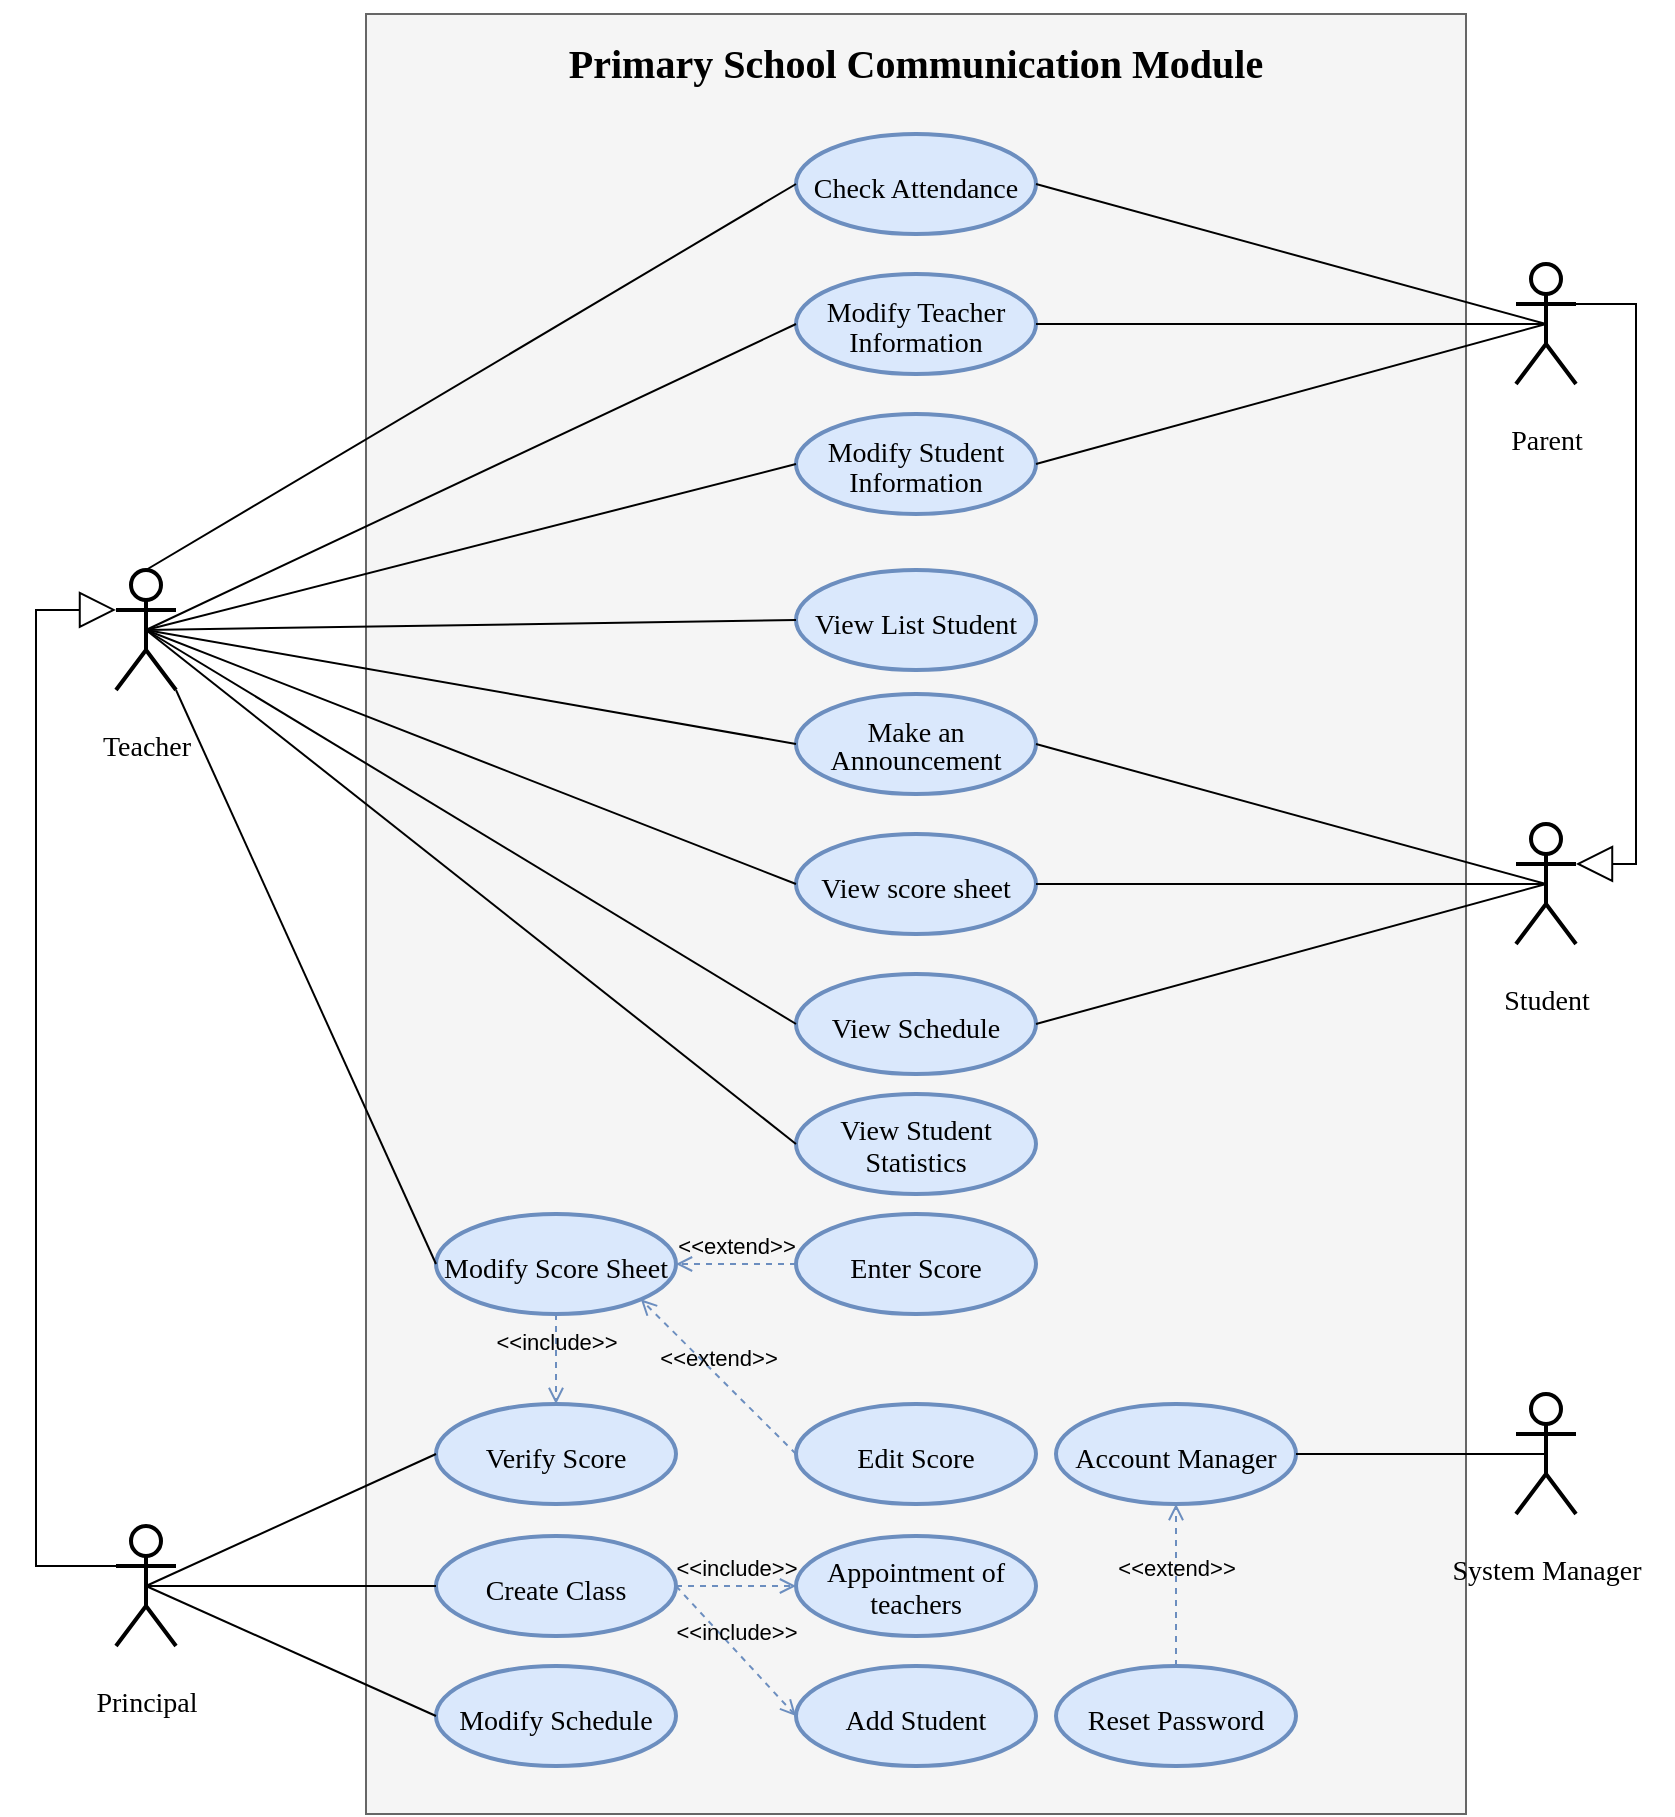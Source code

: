 <mxfile version="21.1.7" type="device">
  <diagram name="Page-1" id="8CCxXFG7EDy1ZWGpXJ0g">
    <mxGraphModel dx="1010" dy="550" grid="1" gridSize="10" guides="1" tooltips="1" connect="1" arrows="1" fold="1" page="1" pageScale="1" pageWidth="850" pageHeight="1100" math="0" shadow="0">
      <root>
        <mxCell id="0" />
        <mxCell id="1" parent="0" />
        <mxCell id="bnvPDE9fhh-Au9ItPn83-170" value="" style="rounded=0;whiteSpace=wrap;html=1;fillColor=#f5f5f5;fontColor=#333333;strokeColor=#666666;" vertex="1" parent="1">
          <mxGeometry x="190" y="60" width="550" height="900" as="geometry" />
        </mxCell>
        <mxCell id="bnvPDE9fhh-Au9ItPn83-1" value="&lt;font style=&quot;font-size: 14px;&quot; face=&quot;Times New Roman&quot;&gt;Check Attendance&lt;/font&gt;" style="ellipse;whiteSpace=wrap;html=1;hachureGap=4;fontFamily=Architects Daughter;fontSource=https%3A%2F%2Ffonts.googleapis.com%2Fcss%3Ffamily%3DArchitects%2BDaughter;fontSize=20;shadow=0;strokeWidth=2;rounded=1;fillColor=#dae8fc;align=center;strokeColor=#6c8ebf;" vertex="1" parent="1">
          <mxGeometry x="405" y="120" width="120" height="50" as="geometry" />
        </mxCell>
        <mxCell id="bnvPDE9fhh-Au9ItPn83-2" value="&lt;font style=&quot;font-size: 14px;&quot; face=&quot;Times New Roman&quot;&gt;View score sheet&lt;/font&gt;" style="ellipse;whiteSpace=wrap;html=1;hachureGap=4;fontFamily=Architects Daughter;fontSource=https%3A%2F%2Ffonts.googleapis.com%2Fcss%3Ffamily%3DArchitects%2BDaughter;fontSize=20;shadow=0;strokeWidth=2;rounded=1;fillColor=#dae8fc;align=center;strokeColor=#6c8ebf;" vertex="1" parent="1">
          <mxGeometry x="405" y="470" width="120" height="50" as="geometry" />
        </mxCell>
        <mxCell id="bnvPDE9fhh-Au9ItPn83-3" value="&lt;p style=&quot;line-height: 60%;&quot;&gt;&lt;font face=&quot;Times New Roman&quot;&gt;&lt;span style=&quot;font-size: 14px;&quot;&gt;Modify Student Information&lt;/span&gt;&lt;/font&gt;&lt;/p&gt;" style="ellipse;whiteSpace=wrap;html=1;hachureGap=4;fontFamily=Architects Daughter;fontSource=https%3A%2F%2Ffonts.googleapis.com%2Fcss%3Ffamily%3DArchitects%2BDaughter;fontSize=20;shadow=0;strokeWidth=2;rounded=1;fillColor=#dae8fc;strokeColor=#6c8ebf;" vertex="1" parent="1">
          <mxGeometry x="405" y="260" width="120" height="50" as="geometry" />
        </mxCell>
        <mxCell id="bnvPDE9fhh-Au9ItPn83-4" value="&lt;p style=&quot;line-height: 60%;&quot;&gt;&lt;font face=&quot;Times New Roman&quot;&gt;&lt;span style=&quot;font-size: 14px;&quot;&gt;Modify Teacher Information&lt;/span&gt;&lt;/font&gt;&lt;/p&gt;" style="ellipse;whiteSpace=wrap;html=1;hachureGap=4;fontFamily=Architects Daughter;fontSource=https%3A%2F%2Ffonts.googleapis.com%2Fcss%3Ffamily%3DArchitects%2BDaughter;fontSize=20;shadow=0;strokeWidth=2;rounded=1;fillColor=#dae8fc;strokeColor=#6c8ebf;" vertex="1" parent="1">
          <mxGeometry x="405" y="190" width="120" height="50" as="geometry" />
        </mxCell>
        <mxCell id="bnvPDE9fhh-Au9ItPn83-5" value="&lt;font style=&quot;font-size: 14px;&quot; face=&quot;Times New Roman&quot;&gt;Modify Score Sheet&lt;/font&gt;" style="ellipse;whiteSpace=wrap;html=1;hachureGap=4;fontFamily=Architects Daughter;fontSource=https%3A%2F%2Ffonts.googleapis.com%2Fcss%3Ffamily%3DArchitects%2BDaughter;fontSize=20;shadow=0;strokeWidth=2;rounded=1;fillColor=#dae8fc;align=center;strokeColor=#6c8ebf;" vertex="1" parent="1">
          <mxGeometry x="225" y="660" width="120" height="50" as="geometry" />
        </mxCell>
        <mxCell id="bnvPDE9fhh-Au9ItPn83-6" value="&lt;font face=&quot;Times New Roman&quot;&gt;&lt;span style=&quot;font-size: 14px;&quot;&gt;Enter Score&lt;/span&gt;&lt;/font&gt;" style="ellipse;whiteSpace=wrap;html=1;hachureGap=4;fontFamily=Architects Daughter;fontSource=https%3A%2F%2Ffonts.googleapis.com%2Fcss%3Ffamily%3DArchitects%2BDaughter;fontSize=20;shadow=0;strokeWidth=2;rounded=1;fillColor=#dae8fc;align=center;strokeColor=#6c8ebf;" vertex="1" parent="1">
          <mxGeometry x="405" y="660" width="120" height="50" as="geometry" />
        </mxCell>
        <mxCell id="bnvPDE9fhh-Au9ItPn83-7" value="&lt;font face=&quot;Times New Roman&quot;&gt;&lt;span style=&quot;font-size: 14px;&quot;&gt;Edit Score&lt;/span&gt;&lt;/font&gt;" style="ellipse;whiteSpace=wrap;html=1;hachureGap=4;fontFamily=Architects Daughter;fontSource=https%3A%2F%2Ffonts.googleapis.com%2Fcss%3Ffamily%3DArchitects%2BDaughter;fontSize=20;shadow=0;strokeWidth=2;rounded=1;fillColor=#dae8fc;align=center;strokeColor=#6c8ebf;" vertex="1" parent="1">
          <mxGeometry x="405" y="755" width="120" height="50" as="geometry" />
        </mxCell>
        <mxCell id="bnvPDE9fhh-Au9ItPn83-8" value="&lt;p style=&quot;line-height: 60%;&quot;&gt;&lt;font face=&quot;Times New Roman&quot; style=&quot;font-size: 14px;&quot;&gt;Make an A&lt;font style=&quot;border-color: var(--border-color); font-size: 14px;&quot;&gt;nnouncement&lt;/font&gt;&lt;/font&gt;&lt;/p&gt;" style="ellipse;whiteSpace=wrap;html=1;hachureGap=4;fontFamily=Architects Daughter;fontSource=https%3A%2F%2Ffonts.googleapis.com%2Fcss%3Ffamily%3DArchitects%2BDaughter;fontSize=20;shadow=0;strokeWidth=2;rounded=1;fillColor=#dae8fc;strokeColor=#6c8ebf;" vertex="1" parent="1">
          <mxGeometry x="405" y="400" width="120" height="50" as="geometry" />
        </mxCell>
        <mxCell id="bnvPDE9fhh-Au9ItPn83-9" value="&lt;font face=&quot;Times New Roman&quot;&gt;&lt;span style=&quot;font-size: 14px;&quot;&gt;View List Student&lt;/span&gt;&lt;/font&gt;" style="ellipse;whiteSpace=wrap;html=1;hachureGap=4;fontFamily=Architects Daughter;fontSource=https%3A%2F%2Ffonts.googleapis.com%2Fcss%3Ffamily%3DArchitects%2BDaughter;fontSize=20;shadow=0;strokeWidth=2;rounded=1;fillColor=#dae8fc;strokeColor=#6c8ebf;" vertex="1" parent="1">
          <mxGeometry x="405" y="338" width="120" height="50" as="geometry" />
        </mxCell>
        <mxCell id="bnvPDE9fhh-Au9ItPn83-10" value="&lt;font face=&quot;Times New Roman&quot;&gt;&lt;span style=&quot;font-size: 14px;&quot;&gt;Verify Score&lt;/span&gt;&lt;/font&gt;" style="ellipse;whiteSpace=wrap;html=1;hachureGap=4;fontFamily=Architects Daughter;fontSource=https%3A%2F%2Ffonts.googleapis.com%2Fcss%3Ffamily%3DArchitects%2BDaughter;fontSize=20;shadow=0;strokeWidth=2;rounded=1;fillColor=#dae8fc;strokeColor=#6c8ebf;" vertex="1" parent="1">
          <mxGeometry x="225" y="755" width="120" height="50" as="geometry" />
        </mxCell>
        <mxCell id="bnvPDE9fhh-Au9ItPn83-11" value="&lt;font face=&quot;Times New Roman&quot;&gt;&lt;span style=&quot;font-size: 14px;&quot;&gt;Create Class&lt;/span&gt;&lt;/font&gt;" style="ellipse;whiteSpace=wrap;html=1;hachureGap=4;fontFamily=Architects Daughter;fontSource=https%3A%2F%2Ffonts.googleapis.com%2Fcss%3Ffamily%3DArchitects%2BDaughter;fontSize=20;shadow=0;strokeWidth=2;rounded=1;fillColor=#dae8fc;strokeColor=#6c8ebf;" vertex="1" parent="1">
          <mxGeometry x="225" y="821" width="120" height="50" as="geometry" />
        </mxCell>
        <mxCell id="bnvPDE9fhh-Au9ItPn83-12" value="&lt;font style=&quot;font-size: 14px;&quot; face=&quot;Times New Roman&quot;&gt;Modify Schedule&lt;/font&gt;" style="ellipse;whiteSpace=wrap;html=1;hachureGap=4;fontFamily=Architects Daughter;fontSource=https%3A%2F%2Ffonts.googleapis.com%2Fcss%3Ffamily%3DArchitects%2BDaughter;fontSize=20;shadow=0;strokeWidth=2;rounded=1;fillColor=#dae8fc;align=center;strokeColor=#6c8ebf;" vertex="1" parent="1">
          <mxGeometry x="225" y="886" width="120" height="50" as="geometry" />
        </mxCell>
        <mxCell id="bnvPDE9fhh-Au9ItPn83-14" value="&lt;p style=&quot;line-height: 70%;&quot;&gt;&lt;font face=&quot;Times New Roman&quot; style=&quot;font-size: 14px;&quot;&gt;Appointment of teachers&lt;/font&gt;&lt;/p&gt;" style="ellipse;whiteSpace=wrap;html=1;hachureGap=4;fontFamily=Architects Daughter;fontSource=https%3A%2F%2Ffonts.googleapis.com%2Fcss%3Ffamily%3DArchitects%2BDaughter;fontSize=20;shadow=0;strokeWidth=2;rounded=1;fillColor=#dae8fc;strokeColor=#6c8ebf;" vertex="1" parent="1">
          <mxGeometry x="405" y="821" width="120" height="50" as="geometry" />
        </mxCell>
        <mxCell id="bnvPDE9fhh-Au9ItPn83-15" value="&lt;font face=&quot;Times New Roman&quot;&gt;&lt;span style=&quot;font-size: 14px;&quot;&gt;Add Student&lt;/span&gt;&lt;/font&gt;" style="ellipse;whiteSpace=wrap;html=1;hachureGap=4;fontFamily=Architects Daughter;fontSource=https%3A%2F%2Ffonts.googleapis.com%2Fcss%3Ffamily%3DArchitects%2BDaughter;fontSize=20;shadow=0;strokeWidth=2;rounded=1;fillColor=#dae8fc;strokeColor=#6c8ebf;" vertex="1" parent="1">
          <mxGeometry x="405" y="886" width="120" height="50" as="geometry" />
        </mxCell>
        <mxCell id="bnvPDE9fhh-Au9ItPn83-16" value="&lt;font face=&quot;Times New Roman&quot;&gt;&lt;span style=&quot;font-size: 14px;&quot;&gt;Account Manager&lt;/span&gt;&lt;/font&gt;" style="ellipse;whiteSpace=wrap;html=1;hachureGap=4;fontFamily=Architects Daughter;fontSource=https%3A%2F%2Ffonts.googleapis.com%2Fcss%3Ffamily%3DArchitects%2BDaughter;fontSize=20;shadow=0;strokeWidth=2;rounded=1;fillColor=#dae8fc;strokeColor=#6c8ebf;" vertex="1" parent="1">
          <mxGeometry x="535" y="755" width="120" height="50" as="geometry" />
        </mxCell>
        <mxCell id="bnvPDE9fhh-Au9ItPn83-17" value="&lt;font face=&quot;Times New Roman&quot;&gt;&lt;span style=&quot;font-size: 14px;&quot;&gt;Reset Password&lt;/span&gt;&lt;/font&gt;" style="ellipse;whiteSpace=wrap;html=1;hachureGap=4;fontFamily=Architects Daughter;fontSource=https%3A%2F%2Ffonts.googleapis.com%2Fcss%3Ffamily%3DArchitects%2BDaughter;fontSize=20;shadow=0;strokeWidth=2;rounded=1;fillColor=#dae8fc;strokeColor=#6c8ebf;" vertex="1" parent="1">
          <mxGeometry x="535" y="886" width="120" height="50" as="geometry" />
        </mxCell>
        <mxCell id="bnvPDE9fhh-Au9ItPn83-18" value="&lt;p style=&quot;line-height: 0%;&quot;&gt;&lt;font style=&quot;font-size: 14px;&quot; face=&quot;Times New Roman&quot;&gt;Teacher&lt;/font&gt;&lt;/p&gt;" style="shape=umlActor;verticalLabelPosition=bottom;verticalAlign=top;html=1;outlineConnect=0;hachureGap=4;fontFamily=Architects Daughter;fontSource=https%3A%2F%2Ffonts.googleapis.com%2Fcss%3Ffamily%3DArchitects%2BDaughter;fontSize=20;strokeWidth=2;rounded=1;" vertex="1" parent="1">
          <mxGeometry x="65" y="338" width="30" height="60" as="geometry" />
        </mxCell>
        <mxCell id="bnvPDE9fhh-Au9ItPn83-19" value="&lt;p style=&quot;line-height: 0%;&quot;&gt;&lt;font style=&quot;font-size: 14px;&quot; face=&quot;Times New Roman&quot;&gt;Principal&lt;/font&gt;&lt;br&gt;&lt;/p&gt;" style="shape=umlActor;verticalLabelPosition=bottom;verticalAlign=top;html=1;outlineConnect=0;hachureGap=4;fontFamily=Architects Daughter;fontSource=https%3A%2F%2Ffonts.googleapis.com%2Fcss%3Ffamily%3DArchitects%2BDaughter;fontSize=20;strokeWidth=2;rounded=1;gradientColor=none;perimeterSpacing=0;" vertex="1" parent="1">
          <mxGeometry x="65" y="816" width="30" height="60" as="geometry" />
        </mxCell>
        <mxCell id="bnvPDE9fhh-Au9ItPn83-20" value="&lt;p style=&quot;line-height: 0%;&quot;&gt;&lt;font style=&quot;font-size: 14px;&quot; face=&quot;Times New Roman&quot;&gt;Parent&lt;/font&gt;&lt;/p&gt;" style="shape=umlActor;verticalLabelPosition=bottom;verticalAlign=top;html=1;outlineConnect=0;hachureGap=4;fontFamily=Architects Daughter;fontSource=https%3A%2F%2Ffonts.googleapis.com%2Fcss%3Ffamily%3DArchitects%2BDaughter;fontSize=20;strokeWidth=2;rounded=1;" vertex="1" parent="1">
          <mxGeometry x="765" y="185" width="30" height="60" as="geometry" />
        </mxCell>
        <mxCell id="bnvPDE9fhh-Au9ItPn83-21" value="&lt;p style=&quot;line-height: 0%;&quot;&gt;&lt;font style=&quot;font-size: 14px;&quot; face=&quot;Times New Roman&quot;&gt;Student&lt;/font&gt;&lt;/p&gt;" style="shape=umlActor;verticalLabelPosition=bottom;verticalAlign=top;html=1;outlineConnect=0;hachureGap=4;fontFamily=Architects Daughter;fontSource=https%3A%2F%2Ffonts.googleapis.com%2Fcss%3Ffamily%3DArchitects%2BDaughter;fontSize=20;strokeWidth=2;rounded=1;" vertex="1" parent="1">
          <mxGeometry x="765" y="465" width="30" height="60" as="geometry" />
        </mxCell>
        <mxCell id="bnvPDE9fhh-Au9ItPn83-43" value="&amp;lt;&amp;lt;extend&amp;gt;&amp;gt;" style="html=1;verticalAlign=bottom;labelBackgroundColor=none;endArrow=open;endFill=0;dashed=1;rounded=0;entryX=1;entryY=0.5;entryDx=0;entryDy=0;exitX=0;exitY=0.5;exitDx=0;exitDy=0;fillColor=#dae8fc;strokeColor=#6c8ebf;" edge="1" parent="1" source="bnvPDE9fhh-Au9ItPn83-6" target="bnvPDE9fhh-Au9ItPn83-5">
          <mxGeometry width="160" relative="1" as="geometry">
            <mxPoint x="205" y="710" as="sourcePoint" />
            <mxPoint x="365" y="710" as="targetPoint" />
          </mxGeometry>
        </mxCell>
        <mxCell id="bnvPDE9fhh-Au9ItPn83-44" value="&amp;lt;&amp;lt;extend&amp;gt;&amp;gt;" style="html=1;verticalAlign=bottom;labelBackgroundColor=none;endArrow=open;endFill=0;dashed=1;rounded=0;exitX=0;exitY=0.5;exitDx=0;exitDy=0;entryX=1;entryY=1;entryDx=0;entryDy=0;fillColor=#dae8fc;strokeColor=#6c8ebf;" edge="1" parent="1" source="bnvPDE9fhh-Au9ItPn83-7" target="bnvPDE9fhh-Au9ItPn83-5">
          <mxGeometry width="160" relative="1" as="geometry">
            <mxPoint x="205" y="710" as="sourcePoint" />
            <mxPoint x="365" y="710" as="targetPoint" />
          </mxGeometry>
        </mxCell>
        <mxCell id="bnvPDE9fhh-Au9ItPn83-45" value="&amp;lt;&amp;lt;include&amp;gt;&amp;gt;" style="html=1;verticalAlign=bottom;labelBackgroundColor=none;endArrow=open;endFill=0;dashed=1;rounded=0;exitX=0.5;exitY=1;exitDx=0;exitDy=0;entryX=0.5;entryY=0;entryDx=0;entryDy=0;fillColor=#dae8fc;strokeColor=#6c8ebf;" edge="1" parent="1" source="bnvPDE9fhh-Au9ItPn83-5" target="bnvPDE9fhh-Au9ItPn83-10">
          <mxGeometry width="160" relative="1" as="geometry">
            <mxPoint x="315" y="740" as="sourcePoint" />
            <mxPoint x="475" y="740" as="targetPoint" />
          </mxGeometry>
        </mxCell>
        <mxCell id="bnvPDE9fhh-Au9ItPn83-48" value="" style="endArrow=none;html=1;rounded=0;exitX=0.5;exitY=0;exitDx=0;exitDy=0;exitPerimeter=0;entryX=0;entryY=0.5;entryDx=0;entryDy=0;" edge="1" parent="1" source="bnvPDE9fhh-Au9ItPn83-18" target="bnvPDE9fhh-Au9ItPn83-1">
          <mxGeometry relative="1" as="geometry">
            <mxPoint x="305" y="290" as="sourcePoint" />
            <mxPoint x="465" y="290" as="targetPoint" />
          </mxGeometry>
        </mxCell>
        <mxCell id="bnvPDE9fhh-Au9ItPn83-55" value="" style="endArrow=block;endSize=16;endFill=0;html=1;rounded=0;entryX=0;entryY=0.333;entryDx=0;entryDy=0;entryPerimeter=0;exitX=0;exitY=0.333;exitDx=0;exitDy=0;exitPerimeter=0;edgeStyle=orthogonalEdgeStyle;" edge="1" parent="1" source="bnvPDE9fhh-Au9ItPn83-19" target="bnvPDE9fhh-Au9ItPn83-18">
          <mxGeometry width="160" relative="1" as="geometry">
            <mxPoint x="215.0" y="470" as="sourcePoint" />
            <mxPoint x="375.0" y="470" as="targetPoint" />
            <Array as="points">
              <mxPoint x="25" y="836" />
              <mxPoint x="25" y="358" />
            </Array>
          </mxGeometry>
        </mxCell>
        <mxCell id="bnvPDE9fhh-Au9ItPn83-56" value="" style="endArrow=none;html=1;rounded=0;entryX=0;entryY=0.5;entryDx=0;entryDy=0;exitX=0.5;exitY=0.5;exitDx=0;exitDy=0;exitPerimeter=0;" edge="1" parent="1" source="bnvPDE9fhh-Au9ItPn83-19" target="bnvPDE9fhh-Au9ItPn83-11">
          <mxGeometry relative="1" as="geometry">
            <mxPoint x="215" y="906" as="sourcePoint" />
            <mxPoint x="375" y="906" as="targetPoint" />
          </mxGeometry>
        </mxCell>
        <mxCell id="bnvPDE9fhh-Au9ItPn83-57" value="&amp;lt;&amp;lt;include&amp;gt;&amp;gt;" style="html=1;verticalAlign=bottom;labelBackgroundColor=none;endArrow=open;endFill=0;dashed=1;rounded=0;entryX=0;entryY=0.5;entryDx=0;entryDy=0;exitX=1;exitY=0.5;exitDx=0;exitDy=0;fillColor=#dae8fc;strokeColor=#6c8ebf;" edge="1" parent="1" source="bnvPDE9fhh-Au9ItPn83-11" target="bnvPDE9fhh-Au9ItPn83-14">
          <mxGeometry width="160" relative="1" as="geometry">
            <mxPoint x="415" y="946" as="sourcePoint" />
            <mxPoint x="575" y="946" as="targetPoint" />
          </mxGeometry>
        </mxCell>
        <mxCell id="bnvPDE9fhh-Au9ItPn83-58" value="&amp;lt;&amp;lt;include&amp;gt;&amp;gt;" style="html=1;verticalAlign=bottom;labelBackgroundColor=none;endArrow=open;endFill=0;dashed=1;rounded=0;exitX=1;exitY=0.5;exitDx=0;exitDy=0;entryX=0;entryY=0.5;entryDx=0;entryDy=0;fillColor=#dae8fc;strokeColor=#6c8ebf;" edge="1" parent="1" source="bnvPDE9fhh-Au9ItPn83-11" target="bnvPDE9fhh-Au9ItPn83-15">
          <mxGeometry width="160" relative="1" as="geometry">
            <mxPoint x="415" y="946" as="sourcePoint" />
            <mxPoint x="575" y="946" as="targetPoint" />
          </mxGeometry>
        </mxCell>
        <mxCell id="bnvPDE9fhh-Au9ItPn83-59" value="" style="endArrow=none;html=1;rounded=0;exitX=0.5;exitY=0.5;exitDx=0;exitDy=0;exitPerimeter=0;entryX=0;entryY=0.5;entryDx=0;entryDy=0;" edge="1" parent="1" source="bnvPDE9fhh-Au9ItPn83-19" target="bnvPDE9fhh-Au9ItPn83-12">
          <mxGeometry relative="1" as="geometry">
            <mxPoint x="285" y="936" as="sourcePoint" />
            <mxPoint x="445" y="936" as="targetPoint" />
          </mxGeometry>
        </mxCell>
        <mxCell id="bnvPDE9fhh-Au9ItPn83-61" value="&lt;p style=&quot;line-height: 0%;&quot;&gt;&lt;font style=&quot;font-size: 14px;&quot; face=&quot;Times New Roman&quot;&gt;System Manager&lt;/font&gt;&lt;/p&gt;" style="shape=umlActor;verticalLabelPosition=bottom;verticalAlign=top;html=1;outlineConnect=0;hachureGap=4;fontFamily=Architects Daughter;fontSource=https%3A%2F%2Ffonts.googleapis.com%2Fcss%3Ffamily%3DArchitects%2BDaughter;fontSize=20;strokeWidth=2;rounded=1;" vertex="1" parent="1">
          <mxGeometry x="765" y="750" width="30" height="60" as="geometry" />
        </mxCell>
        <mxCell id="bnvPDE9fhh-Au9ItPn83-65" value="" style="endArrow=none;html=1;rounded=0;exitX=0.5;exitY=0.5;exitDx=0;exitDy=0;exitPerimeter=0;entryX=0;entryY=0.5;entryDx=0;entryDy=0;" edge="1" parent="1" source="bnvPDE9fhh-Au9ItPn83-19" target="bnvPDE9fhh-Au9ItPn83-10">
          <mxGeometry relative="1" as="geometry">
            <mxPoint x="415" y="840" as="sourcePoint" />
            <mxPoint x="575" y="840" as="targetPoint" />
          </mxGeometry>
        </mxCell>
        <mxCell id="bnvPDE9fhh-Au9ItPn83-75" value="" style="endArrow=none;html=1;rounded=0;exitX=1;exitY=0.5;exitDx=0;exitDy=0;entryX=0.5;entryY=0.5;entryDx=0;entryDy=0;entryPerimeter=0;" edge="1" parent="1" source="bnvPDE9fhh-Au9ItPn83-3" target="bnvPDE9fhh-Au9ItPn83-20">
          <mxGeometry relative="1" as="geometry">
            <mxPoint x="395" y="270" as="sourcePoint" />
            <mxPoint x="775" y="150" as="targetPoint" />
          </mxGeometry>
        </mxCell>
        <mxCell id="bnvPDE9fhh-Au9ItPn83-76" value="" style="endArrow=none;html=1;rounded=0;entryX=0.5;entryY=0.5;entryDx=0;entryDy=0;entryPerimeter=0;exitX=1;exitY=0.5;exitDx=0;exitDy=0;" edge="1" parent="1" source="bnvPDE9fhh-Au9ItPn83-8" target="bnvPDE9fhh-Au9ItPn83-21">
          <mxGeometry relative="1" as="geometry">
            <mxPoint x="485" y="450" as="sourcePoint" />
            <mxPoint x="645" y="450" as="targetPoint" />
          </mxGeometry>
        </mxCell>
        <mxCell id="bnvPDE9fhh-Au9ItPn83-77" value="" style="endArrow=none;html=1;rounded=0;entryX=0.5;entryY=0.5;entryDx=0;entryDy=0;entryPerimeter=0;exitX=1;exitY=0.5;exitDx=0;exitDy=0;" edge="1" parent="1" source="bnvPDE9fhh-Au9ItPn83-2" target="bnvPDE9fhh-Au9ItPn83-21">
          <mxGeometry relative="1" as="geometry">
            <mxPoint x="485" y="450" as="sourcePoint" />
            <mxPoint x="645" y="450" as="targetPoint" />
          </mxGeometry>
        </mxCell>
        <mxCell id="bnvPDE9fhh-Au9ItPn83-80" value="&lt;font style=&quot;font-size: 14px;&quot; face=&quot;Times New Roman&quot;&gt;View Schedule&lt;/font&gt;" style="ellipse;whiteSpace=wrap;html=1;hachureGap=4;fontFamily=Architects Daughter;fontSource=https%3A%2F%2Ffonts.googleapis.com%2Fcss%3Ffamily%3DArchitects%2BDaughter;fontSize=20;shadow=0;strokeWidth=2;rounded=1;fillColor=#dae8fc;align=center;strokeColor=#6c8ebf;" vertex="1" parent="1">
          <mxGeometry x="405" y="540" width="120" height="50" as="geometry" />
        </mxCell>
        <mxCell id="bnvPDE9fhh-Au9ItPn83-82" value="" style="endArrow=none;html=1;rounded=0;entryX=0.5;entryY=0.5;entryDx=0;entryDy=0;entryPerimeter=0;exitX=1;exitY=0.5;exitDx=0;exitDy=0;" edge="1" parent="1" source="bnvPDE9fhh-Au9ItPn83-80" target="bnvPDE9fhh-Au9ItPn83-21">
          <mxGeometry relative="1" as="geometry">
            <mxPoint x="405" y="490" as="sourcePoint" />
            <mxPoint x="565" y="490" as="targetPoint" />
          </mxGeometry>
        </mxCell>
        <mxCell id="bnvPDE9fhh-Au9ItPn83-84" value="" style="endArrow=none;html=1;rounded=0;exitX=1;exitY=0.5;exitDx=0;exitDy=0;entryX=0.5;entryY=0.5;entryDx=0;entryDy=0;entryPerimeter=0;" edge="1" parent="1" source="bnvPDE9fhh-Au9ItPn83-16" target="bnvPDE9fhh-Au9ItPn83-61">
          <mxGeometry relative="1" as="geometry">
            <mxPoint x="605" y="726" as="sourcePoint" />
            <mxPoint x="765" y="726" as="targetPoint" />
          </mxGeometry>
        </mxCell>
        <mxCell id="bnvPDE9fhh-Au9ItPn83-85" value="&amp;lt;&amp;lt;extend&amp;gt;&amp;gt;" style="html=1;verticalAlign=bottom;labelBackgroundColor=none;endArrow=open;endFill=0;dashed=1;rounded=0;exitX=0.5;exitY=0;exitDx=0;exitDy=0;entryX=0.5;entryY=1;entryDx=0;entryDy=0;fillColor=#dae8fc;strokeColor=#6c8ebf;" edge="1" parent="1" source="bnvPDE9fhh-Au9ItPn83-17" target="bnvPDE9fhh-Au9ItPn83-16">
          <mxGeometry width="160" relative="1" as="geometry">
            <mxPoint x="605" y="726" as="sourcePoint" />
            <mxPoint x="765" y="726" as="targetPoint" />
          </mxGeometry>
        </mxCell>
        <mxCell id="bnvPDE9fhh-Au9ItPn83-86" value="" style="endArrow=block;endSize=16;endFill=0;html=1;rounded=0;entryX=1;entryY=0.333;entryDx=0;entryDy=0;entryPerimeter=0;exitX=1;exitY=0.333;exitDx=0;exitDy=0;exitPerimeter=0;edgeStyle=orthogonalEdgeStyle;" edge="1" parent="1" source="bnvPDE9fhh-Au9ItPn83-20" target="bnvPDE9fhh-Au9ItPn83-21">
          <mxGeometry width="160" relative="1" as="geometry">
            <mxPoint x="425.0" y="370" as="sourcePoint" />
            <mxPoint x="585.0" y="370" as="targetPoint" />
            <Array as="points">
              <mxPoint x="825" y="205" />
              <mxPoint x="825" y="485" />
            </Array>
          </mxGeometry>
        </mxCell>
        <mxCell id="bnvPDE9fhh-Au9ItPn83-87" value="" style="endArrow=none;html=1;rounded=0;exitX=0.5;exitY=0.5;exitDx=0;exitDy=0;exitPerimeter=0;entryX=0;entryY=0.5;entryDx=0;entryDy=0;" edge="1" parent="1" source="bnvPDE9fhh-Au9ItPn83-18" target="bnvPDE9fhh-Au9ItPn83-4">
          <mxGeometry relative="1" as="geometry">
            <mxPoint x="375" y="310" as="sourcePoint" />
            <mxPoint x="535" y="310" as="targetPoint" />
          </mxGeometry>
        </mxCell>
        <mxCell id="bnvPDE9fhh-Au9ItPn83-88" value="" style="endArrow=none;html=1;rounded=0;entryX=0.5;entryY=0.5;entryDx=0;entryDy=0;entryPerimeter=0;exitX=1;exitY=0.5;exitDx=0;exitDy=0;" edge="1" parent="1" source="bnvPDE9fhh-Au9ItPn83-4" target="bnvPDE9fhh-Au9ItPn83-20">
          <mxGeometry relative="1" as="geometry">
            <mxPoint x="365" y="310" as="sourcePoint" />
            <mxPoint x="525" y="310" as="targetPoint" />
          </mxGeometry>
        </mxCell>
        <mxCell id="bnvPDE9fhh-Au9ItPn83-89" value="" style="endArrow=none;html=1;rounded=0;exitX=1;exitY=0.5;exitDx=0;exitDy=0;entryX=0.5;entryY=0.5;entryDx=0;entryDy=0;entryPerimeter=0;" edge="1" parent="1" source="bnvPDE9fhh-Au9ItPn83-1" target="bnvPDE9fhh-Au9ItPn83-20">
          <mxGeometry relative="1" as="geometry">
            <mxPoint x="365" y="310" as="sourcePoint" />
            <mxPoint x="525" y="310" as="targetPoint" />
          </mxGeometry>
        </mxCell>
        <mxCell id="bnvPDE9fhh-Au9ItPn83-90" value="" style="endArrow=none;html=1;rounded=0;exitX=0.5;exitY=0.5;exitDx=0;exitDy=0;exitPerimeter=0;entryX=0;entryY=0.5;entryDx=0;entryDy=0;" edge="1" parent="1" source="bnvPDE9fhh-Au9ItPn83-18" target="bnvPDE9fhh-Au9ItPn83-3">
          <mxGeometry relative="1" as="geometry">
            <mxPoint x="345" y="430" as="sourcePoint" />
            <mxPoint x="505" y="430" as="targetPoint" />
          </mxGeometry>
        </mxCell>
        <mxCell id="bnvPDE9fhh-Au9ItPn83-91" value="" style="endArrow=none;html=1;rounded=0;exitX=0.5;exitY=0.5;exitDx=0;exitDy=0;exitPerimeter=0;entryX=0;entryY=0.5;entryDx=0;entryDy=0;" edge="1" parent="1" source="bnvPDE9fhh-Au9ItPn83-18" target="bnvPDE9fhh-Au9ItPn83-9">
          <mxGeometry relative="1" as="geometry">
            <mxPoint x="135" y="400" as="sourcePoint" />
            <mxPoint x="295" y="400" as="targetPoint" />
          </mxGeometry>
        </mxCell>
        <mxCell id="bnvPDE9fhh-Au9ItPn83-92" value="" style="endArrow=none;html=1;rounded=0;exitX=0.5;exitY=0.5;exitDx=0;exitDy=0;exitPerimeter=0;entryX=0;entryY=0.5;entryDx=0;entryDy=0;" edge="1" parent="1" source="bnvPDE9fhh-Au9ItPn83-18" target="bnvPDE9fhh-Au9ItPn83-8">
          <mxGeometry relative="1" as="geometry">
            <mxPoint x="345" y="430" as="sourcePoint" />
            <mxPoint x="505" y="430" as="targetPoint" />
          </mxGeometry>
        </mxCell>
        <mxCell id="bnvPDE9fhh-Au9ItPn83-93" value="" style="endArrow=none;html=1;rounded=0;exitX=0.5;exitY=0.5;exitDx=0;exitDy=0;exitPerimeter=0;entryX=0;entryY=0.5;entryDx=0;entryDy=0;" edge="1" parent="1" source="bnvPDE9fhh-Au9ItPn83-18" target="bnvPDE9fhh-Au9ItPn83-2">
          <mxGeometry relative="1" as="geometry">
            <mxPoint x="345" y="430" as="sourcePoint" />
            <mxPoint x="505" y="430" as="targetPoint" />
          </mxGeometry>
        </mxCell>
        <mxCell id="bnvPDE9fhh-Au9ItPn83-94" value="" style="endArrow=none;html=1;rounded=0;exitX=0.5;exitY=0.5;exitDx=0;exitDy=0;exitPerimeter=0;entryX=0;entryY=0.5;entryDx=0;entryDy=0;" edge="1" parent="1" source="bnvPDE9fhh-Au9ItPn83-18" target="bnvPDE9fhh-Au9ItPn83-80">
          <mxGeometry relative="1" as="geometry">
            <mxPoint x="345" y="460" as="sourcePoint" />
            <mxPoint x="505" y="460" as="targetPoint" />
          </mxGeometry>
        </mxCell>
        <mxCell id="bnvPDE9fhh-Au9ItPn83-95" value="" style="endArrow=none;html=1;rounded=0;exitX=1;exitY=1;exitDx=0;exitDy=0;exitPerimeter=0;entryX=0;entryY=0.5;entryDx=0;entryDy=0;" edge="1" parent="1" source="bnvPDE9fhh-Au9ItPn83-18" target="bnvPDE9fhh-Au9ItPn83-5">
          <mxGeometry relative="1" as="geometry">
            <mxPoint x="315" y="640" as="sourcePoint" />
            <mxPoint x="475" y="640" as="targetPoint" />
          </mxGeometry>
        </mxCell>
        <mxCell id="bnvPDE9fhh-Au9ItPn83-169" value="&lt;p&gt;&lt;font face=&quot;Times New Roman&quot;&gt;&lt;b&gt;Primary School Communication Module&lt;/b&gt;&lt;/font&gt;&lt;/p&gt;" style="text;html=1;strokeColor=none;fillColor=none;align=center;verticalAlign=middle;whiteSpace=wrap;rounded=1;fontSize=20;fontFamily=Architects Daughter;" vertex="1" parent="1">
          <mxGeometry x="215" y="70" width="500" height="30" as="geometry" />
        </mxCell>
        <mxCell id="bnvPDE9fhh-Au9ItPn83-171" value="&lt;p style=&quot;line-height: 70%;&quot;&gt;&lt;font style=&quot;font-size: 14px;&quot; face=&quot;Times New Roman&quot;&gt;View Student Statistics&lt;/font&gt;&lt;/p&gt;" style="ellipse;whiteSpace=wrap;html=1;hachureGap=4;fontFamily=Architects Daughter;fontSource=https%3A%2F%2Ffonts.googleapis.com%2Fcss%3Ffamily%3DArchitects%2BDaughter;fontSize=20;shadow=0;strokeWidth=2;rounded=1;fillColor=#dae8fc;align=center;strokeColor=#6c8ebf;" vertex="1" parent="1">
          <mxGeometry x="405" y="600" width="120" height="50" as="geometry" />
        </mxCell>
        <mxCell id="bnvPDE9fhh-Au9ItPn83-172" value="" style="endArrow=none;html=1;rounded=0;exitX=0.5;exitY=0.5;exitDx=0;exitDy=0;exitPerimeter=0;entryX=0;entryY=0.5;entryDx=0;entryDy=0;" edge="1" parent="1" source="bnvPDE9fhh-Au9ItPn83-18" target="bnvPDE9fhh-Au9ItPn83-171">
          <mxGeometry relative="1" as="geometry">
            <mxPoint x="310" y="570" as="sourcePoint" />
            <mxPoint x="470" y="570" as="targetPoint" />
          </mxGeometry>
        </mxCell>
      </root>
    </mxGraphModel>
  </diagram>
</mxfile>

